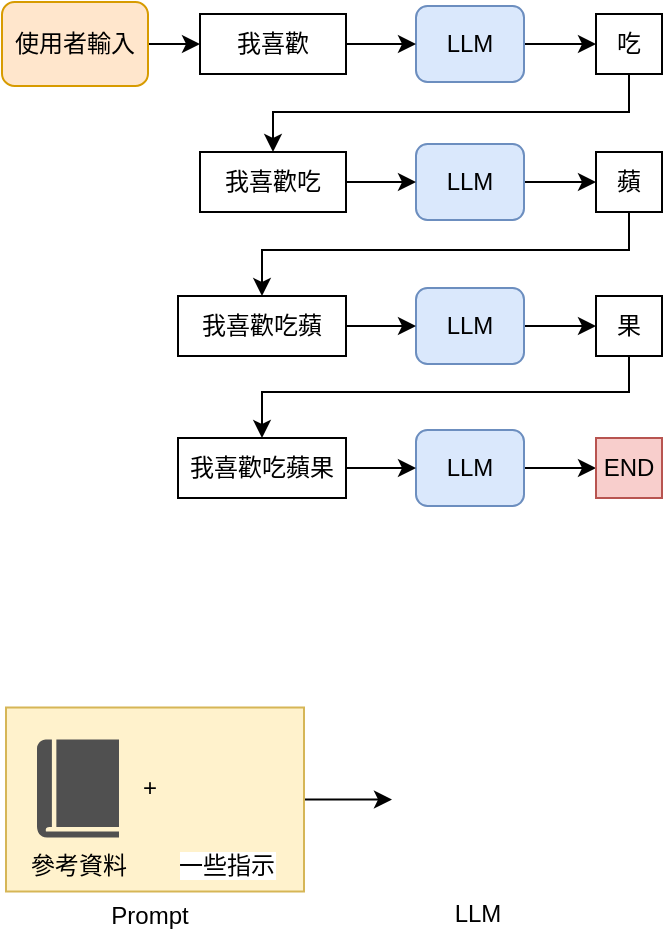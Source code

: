<mxfile version="24.7.10">
  <diagram name="第 1 页" id="HKVt_k5tH0fLXsPrs9A6">
    <mxGraphModel dx="1018" dy="738" grid="0" gridSize="10" guides="1" tooltips="1" connect="1" arrows="1" fold="1" page="1" pageScale="1" pageWidth="827" pageHeight="1169" math="0" shadow="0">
      <root>
        <mxCell id="0" />
        <mxCell id="1" parent="0" />
        <mxCell id="5cclyy-iysGm8LfKQ8Wr-7" style="edgeStyle=orthogonalEdgeStyle;rounded=0;orthogonalLoop=1;jettySize=auto;html=1;entryX=0;entryY=0.5;entryDx=0;entryDy=0;" edge="1" parent="1" source="5cclyy-iysGm8LfKQ8Wr-3" target="5cclyy-iysGm8LfKQ8Wr-6">
          <mxGeometry relative="1" as="geometry" />
        </mxCell>
        <mxCell id="5cclyy-iysGm8LfKQ8Wr-3" value="" style="rounded=0;whiteSpace=wrap;html=1;fillColor=#fff2cc;strokeColor=#d6b656;" vertex="1" parent="1">
          <mxGeometry x="38" y="373.75" width="149" height="92" as="geometry" />
        </mxCell>
        <mxCell id="jBnZAekhUY2tLa8E34gz-23" style="edgeStyle=orthogonalEdgeStyle;rounded=0;orthogonalLoop=1;jettySize=auto;html=1;entryX=0;entryY=0.5;entryDx=0;entryDy=0;" parent="1" source="jBnZAekhUY2tLa8E34gz-1" target="jBnZAekhUY2tLa8E34gz-21" edge="1">
          <mxGeometry relative="1" as="geometry" />
        </mxCell>
        <mxCell id="jBnZAekhUY2tLa8E34gz-1" value="LLM" style="rounded=1;whiteSpace=wrap;html=1;fillColor=#dae8fc;strokeColor=#6c8ebf;" parent="1" vertex="1">
          <mxGeometry x="243" y="92" width="54" height="38" as="geometry" />
        </mxCell>
        <mxCell id="jBnZAekhUY2tLa8E34gz-20" style="edgeStyle=orthogonalEdgeStyle;rounded=0;orthogonalLoop=1;jettySize=auto;html=1;" parent="1" source="jBnZAekhUY2tLa8E34gz-19" target="jBnZAekhUY2tLa8E34gz-1" edge="1">
          <mxGeometry relative="1" as="geometry" />
        </mxCell>
        <mxCell id="jBnZAekhUY2tLa8E34gz-19" value="我喜歡吃" style="text;html=1;align=center;verticalAlign=middle;whiteSpace=wrap;rounded=0;strokeColor=default;" parent="1" vertex="1">
          <mxGeometry x="135" y="96" width="73" height="30" as="geometry" />
        </mxCell>
        <mxCell id="jBnZAekhUY2tLa8E34gz-41" style="edgeStyle=orthogonalEdgeStyle;rounded=0;orthogonalLoop=1;jettySize=auto;html=1;entryX=0.5;entryY=0;entryDx=0;entryDy=0;" parent="1" source="jBnZAekhUY2tLa8E34gz-21" target="jBnZAekhUY2tLa8E34gz-28" edge="1">
          <mxGeometry relative="1" as="geometry">
            <Array as="points">
              <mxPoint x="350" y="145" />
              <mxPoint x="166" y="145" />
            </Array>
          </mxGeometry>
        </mxCell>
        <mxCell id="jBnZAekhUY2tLa8E34gz-21" value="蘋" style="text;html=1;align=center;verticalAlign=middle;whiteSpace=wrap;rounded=0;strokeColor=default;" parent="1" vertex="1">
          <mxGeometry x="333" y="96" width="33" height="30" as="geometry" />
        </mxCell>
        <mxCell id="jBnZAekhUY2tLa8E34gz-25" style="edgeStyle=orthogonalEdgeStyle;rounded=0;orthogonalLoop=1;jettySize=auto;html=1;entryX=0;entryY=0.5;entryDx=0;entryDy=0;" parent="1" source="jBnZAekhUY2tLa8E34gz-26" target="jBnZAekhUY2tLa8E34gz-29" edge="1">
          <mxGeometry relative="1" as="geometry" />
        </mxCell>
        <mxCell id="jBnZAekhUY2tLa8E34gz-26" value="LLM" style="rounded=1;whiteSpace=wrap;html=1;fillColor=#dae8fc;strokeColor=#6c8ebf;" parent="1" vertex="1">
          <mxGeometry x="243" y="164" width="54" height="38" as="geometry" />
        </mxCell>
        <mxCell id="jBnZAekhUY2tLa8E34gz-27" style="edgeStyle=orthogonalEdgeStyle;rounded=0;orthogonalLoop=1;jettySize=auto;html=1;" parent="1" source="jBnZAekhUY2tLa8E34gz-28" target="jBnZAekhUY2tLa8E34gz-26" edge="1">
          <mxGeometry relative="1" as="geometry" />
        </mxCell>
        <mxCell id="jBnZAekhUY2tLa8E34gz-28" value="我喜歡吃蘋" style="text;html=1;align=center;verticalAlign=middle;whiteSpace=wrap;rounded=0;strokeColor=default;" parent="1" vertex="1">
          <mxGeometry x="124" y="168" width="84" height="30" as="geometry" />
        </mxCell>
        <mxCell id="jBnZAekhUY2tLa8E34gz-42" style="edgeStyle=orthogonalEdgeStyle;rounded=0;orthogonalLoop=1;jettySize=auto;html=1;entryX=0.5;entryY=0;entryDx=0;entryDy=0;" parent="1" source="jBnZAekhUY2tLa8E34gz-29" target="jBnZAekhUY2tLa8E34gz-33" edge="1">
          <mxGeometry relative="1" as="geometry">
            <Array as="points">
              <mxPoint x="350" y="216" />
              <mxPoint x="166" y="216" />
            </Array>
          </mxGeometry>
        </mxCell>
        <mxCell id="jBnZAekhUY2tLa8E34gz-29" value="果" style="text;html=1;align=center;verticalAlign=middle;whiteSpace=wrap;rounded=0;strokeColor=default;" parent="1" vertex="1">
          <mxGeometry x="333" y="168" width="33" height="30" as="geometry" />
        </mxCell>
        <mxCell id="jBnZAekhUY2tLa8E34gz-30" style="edgeStyle=orthogonalEdgeStyle;rounded=0;orthogonalLoop=1;jettySize=auto;html=1;entryX=0;entryY=0.5;entryDx=0;entryDy=0;" parent="1" source="jBnZAekhUY2tLa8E34gz-31" target="jBnZAekhUY2tLa8E34gz-34" edge="1">
          <mxGeometry relative="1" as="geometry" />
        </mxCell>
        <mxCell id="jBnZAekhUY2tLa8E34gz-31" value="LLM" style="rounded=1;whiteSpace=wrap;html=1;fillColor=#dae8fc;strokeColor=#6c8ebf;" parent="1" vertex="1">
          <mxGeometry x="243" y="235" width="54" height="38" as="geometry" />
        </mxCell>
        <mxCell id="jBnZAekhUY2tLa8E34gz-32" style="edgeStyle=orthogonalEdgeStyle;rounded=0;orthogonalLoop=1;jettySize=auto;html=1;" parent="1" source="jBnZAekhUY2tLa8E34gz-33" target="jBnZAekhUY2tLa8E34gz-31" edge="1">
          <mxGeometry relative="1" as="geometry" />
        </mxCell>
        <mxCell id="jBnZAekhUY2tLa8E34gz-33" value="我喜歡吃蘋果" style="text;html=1;align=center;verticalAlign=middle;whiteSpace=wrap;rounded=0;strokeColor=default;" parent="1" vertex="1">
          <mxGeometry x="124" y="239" width="84" height="30" as="geometry" />
        </mxCell>
        <mxCell id="jBnZAekhUY2tLa8E34gz-34" value="END" style="text;html=1;align=center;verticalAlign=middle;whiteSpace=wrap;rounded=0;strokeColor=#b85450;fillColor=#f8cecc;" parent="1" vertex="1">
          <mxGeometry x="333" y="239" width="33" height="30" as="geometry" />
        </mxCell>
        <mxCell id="jBnZAekhUY2tLa8E34gz-35" style="edgeStyle=orthogonalEdgeStyle;rounded=0;orthogonalLoop=1;jettySize=auto;html=1;entryX=0;entryY=0.5;entryDx=0;entryDy=0;" parent="1" source="jBnZAekhUY2tLa8E34gz-36" target="jBnZAekhUY2tLa8E34gz-39" edge="1">
          <mxGeometry relative="1" as="geometry" />
        </mxCell>
        <mxCell id="jBnZAekhUY2tLa8E34gz-36" value="LLM" style="rounded=1;whiteSpace=wrap;html=1;fillColor=#dae8fc;strokeColor=#6c8ebf;" parent="1" vertex="1">
          <mxGeometry x="243" y="23" width="54" height="38" as="geometry" />
        </mxCell>
        <mxCell id="jBnZAekhUY2tLa8E34gz-37" style="edgeStyle=orthogonalEdgeStyle;rounded=0;orthogonalLoop=1;jettySize=auto;html=1;" parent="1" source="jBnZAekhUY2tLa8E34gz-38" target="jBnZAekhUY2tLa8E34gz-36" edge="1">
          <mxGeometry relative="1" as="geometry" />
        </mxCell>
        <mxCell id="jBnZAekhUY2tLa8E34gz-38" value="我喜歡" style="text;html=1;align=center;verticalAlign=middle;whiteSpace=wrap;rounded=0;strokeColor=default;" parent="1" vertex="1">
          <mxGeometry x="135" y="27" width="73" height="30" as="geometry" />
        </mxCell>
        <mxCell id="jBnZAekhUY2tLa8E34gz-40" style="edgeStyle=orthogonalEdgeStyle;rounded=0;orthogonalLoop=1;jettySize=auto;html=1;entryX=0.5;entryY=0;entryDx=0;entryDy=0;" parent="1" source="jBnZAekhUY2tLa8E34gz-39" target="jBnZAekhUY2tLa8E34gz-19" edge="1">
          <mxGeometry relative="1" as="geometry">
            <Array as="points">
              <mxPoint x="349" y="76" />
              <mxPoint x="171" y="76" />
            </Array>
          </mxGeometry>
        </mxCell>
        <mxCell id="jBnZAekhUY2tLa8E34gz-39" value="吃" style="text;html=1;align=center;verticalAlign=middle;whiteSpace=wrap;rounded=0;strokeColor=default;" parent="1" vertex="1">
          <mxGeometry x="333" y="27" width="33" height="30" as="geometry" />
        </mxCell>
        <mxCell id="jBnZAekhUY2tLa8E34gz-44" style="edgeStyle=orthogonalEdgeStyle;rounded=0;orthogonalLoop=1;jettySize=auto;html=1;entryX=0;entryY=0.5;entryDx=0;entryDy=0;" parent="1" source="jBnZAekhUY2tLa8E34gz-43" target="jBnZAekhUY2tLa8E34gz-38" edge="1">
          <mxGeometry relative="1" as="geometry" />
        </mxCell>
        <mxCell id="jBnZAekhUY2tLa8E34gz-43" value="使用者輸入" style="rounded=1;whiteSpace=wrap;html=1;fillColor=#ffe6cc;strokeColor=#d79b00;" parent="1" vertex="1">
          <mxGeometry x="36" y="21" width="73" height="42" as="geometry" />
        </mxCell>
        <mxCell id="5cclyy-iysGm8LfKQ8Wr-1" value="參考資料" style="sketch=0;pointerEvents=1;shadow=0;dashed=0;html=1;strokeColor=none;fillColor=#505050;labelPosition=center;verticalLabelPosition=bottom;verticalAlign=top;outlineConnect=0;align=center;shape=mxgraph.office.concepts.book_journal;" vertex="1" parent="1">
          <mxGeometry x="53.5" y="389.75" width="41" height="49" as="geometry" />
        </mxCell>
        <mxCell id="5cclyy-iysGm8LfKQ8Wr-4" value="+" style="text;html=1;align=center;verticalAlign=middle;whiteSpace=wrap;rounded=0;" vertex="1" parent="1">
          <mxGeometry x="80" y="399.25" width="60" height="30" as="geometry" />
        </mxCell>
        <mxCell id="5cclyy-iysGm8LfKQ8Wr-5" value="Prompt" style="text;html=1;align=center;verticalAlign=middle;whiteSpace=wrap;rounded=0;" vertex="1" parent="1">
          <mxGeometry x="80" y="462.75" width="60" height="30" as="geometry" />
        </mxCell>
        <mxCell id="5cclyy-iysGm8LfKQ8Wr-6" value="LLM" style="shape=image;verticalLabelPosition=bottom;labelBackgroundColor=default;verticalAlign=top;aspect=fixed;imageAspect=0;image=https://cdn-icons-png.flaticon.com/512/11865/11865326.png;" vertex="1" parent="1">
          <mxGeometry x="231" y="376.75" width="86" height="86" as="geometry" />
        </mxCell>
        <mxCell id="5cclyy-iysGm8LfKQ8Wr-12" value="一些指示" style="shape=image;html=1;verticalAlign=top;verticalLabelPosition=bottom;labelBackgroundColor=#ffffff;imageAspect=0;aspect=fixed;image=https://cdn4.iconfinder.com/data/icons/essential-app-2/16/chat-conversation-message-talk-128.png" vertex="1" parent="1">
          <mxGeometry x="124" y="391.5" width="47.25" height="47.25" as="geometry" />
        </mxCell>
      </root>
    </mxGraphModel>
  </diagram>
</mxfile>
